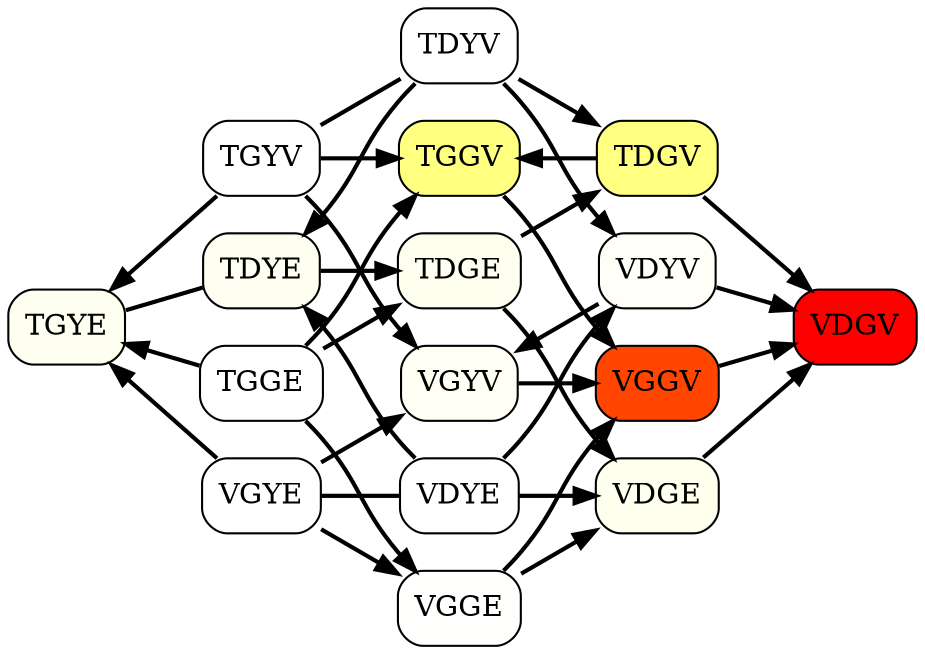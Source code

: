 strict digraph{
	rankdir=LR
	node [shape=box]
	VDYE [fillcolor="0.0,0.0,1", color=black, style="filled,rounded"];
	TDYV [fillcolor="0.0,0.0,1", color=black, style="filled,rounded"];
	TGGE [fillcolor="0.0,0.0,1", color=black, style="filled,rounded"];
	TGYV [fillcolor="0.0,0.0,1", color=black, style="filled,rounded"];
	TDGE [fillcolor="0.166666666667,0.0587321431738,1", color=black, style="filled,rounded"];
	VDGV [fillcolor="0.0,1.0,1", color=black, style="filled,rounded"];
	VGYV [fillcolor="0.166666666667,0.0435052912398,1", color=black, style="filled,rounded"];
	TGGV [fillcolor="0.166666666667,0.499799022302,1", color=black, style="filled,rounded"];
	TDYE [fillcolor="0.166666666667,0.0548166669622,1", color=black, style="filled,rounded"];
	VGYE [fillcolor="0.0,0.0,1", color=black, style="filled,rounded"];
	TGYE [fillcolor="0.166666666667,0.0548166669622,1", color=black, style="filled,rounded"];
	VGGE [fillcolor="0.166666666667,0.00522063494878,1", color=black, style="filled,rounded"];
	TDGV [fillcolor="0.166666666667,0.49310340291,1", color=black, style="filled,rounded"];
	VGGV [fillcolor="0.045324717313,1,1", color=black, style="filled,rounded"];
	VDGE [fillcolor="0.166666666667,0.0706142610532,1", color=black, style="filled,rounded"];
	VDYV [fillcolor="0.166666666667,0.0274289481318,1", color=black, style="filled,rounded"];
	VDYE->VDYV [style=bold, color=black, dir=forward];
	TDYE->VDYE [style=bold, color=black, dir=back];
	VGYE->VDYE [style=bold, color=black, dir=none];
	VDYE->VDGE [style=bold, color=black, dir=forward];
	TGYV->TDYV [style=bold, color=black, dir=none];
	TDYV->VDYV [style=bold, color=black, dir=forward];
	TDYE->TDYV [style=bold, color=black, dir=back];
	TDYV->TDGV [style=bold, color=black, dir=forward];
	TGGE->TGGV [style=bold, color=black, dir=forward];
	TGGE->VGGE [style=bold, color=black, dir=forward];
	TGGE->TDGE [style=bold, color=black, dir=forward];
	TGYE->TGGE [style=bold, color=black, dir=back];
	TGYV->VGYV [style=bold, color=black, dir=forward];
	TGYV->TGGV [style=bold, color=black, dir=forward];
	TGYE->TGYV [style=bold, color=black, dir=back];
	TDYE->TDGE [style=bold, color=black, dir=forward];
	TDGE->VDGE [style=bold, color=black, dir=forward];
	TDGE->TDGV [style=bold, color=black, dir=forward];
	VGGV->VDGV [style=bold, color=black, dir=forward];
	VDYV->VDGV [style=bold, color=black, dir=forward];
	VDGE->VDGV [style=bold, color=black, dir=forward];
	TDGV->VDGV [style=bold, color=black, dir=forward];
	VGYV->VDYV [style=bold, color=black, dir=back];
	VGYE->VGYV [style=bold, color=black, dir=forward];
	VGYV->VGGV [style=bold, color=black, dir=forward];
	TGGV->VGGV [style=bold, color=black, dir=forward];
	TGGV->TDGV [style=bold, color=black, dir=back];
	TGYE->TDYE [style=bold, color=black, dir=none];
	TGYE->VGYE [style=bold, color=black, dir=back];
	VGYE->VGGE [style=bold, color=black, dir=forward];
	VGGE->VGGV [style=bold, color=black, dir=forward];
	VGGE->VDGE [style=bold, color=black, dir=forward];
}
